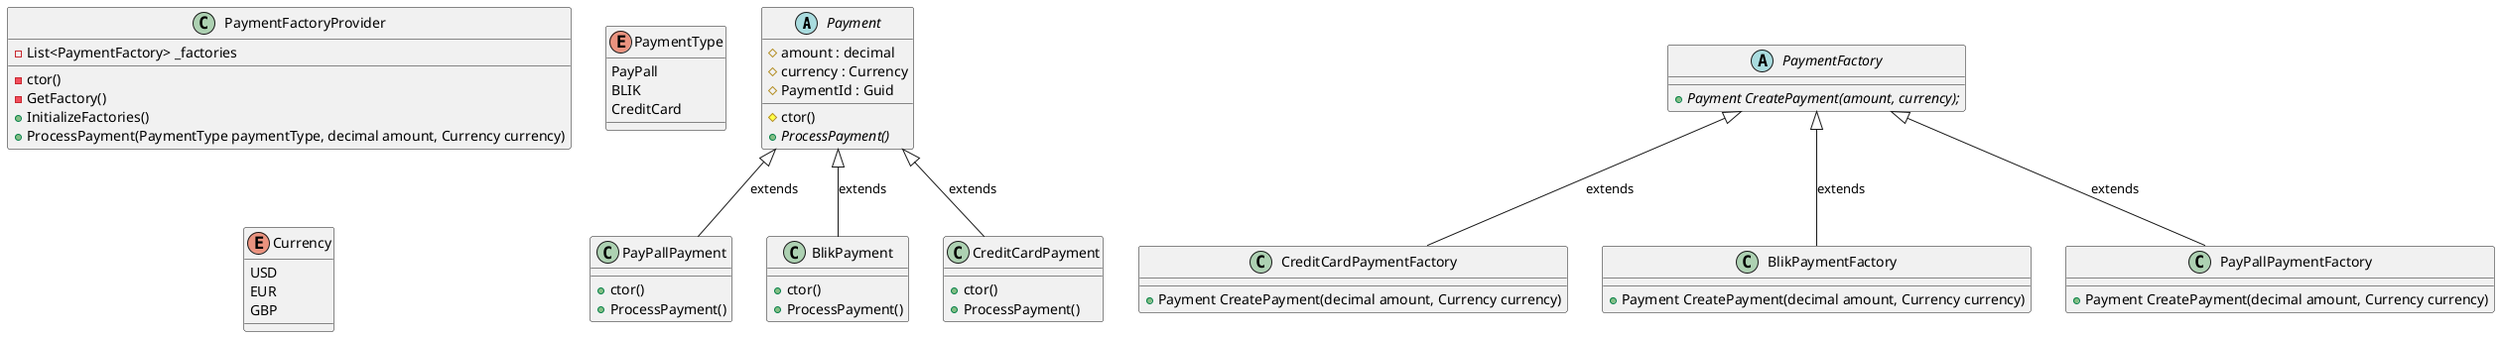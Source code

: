 @startuml
'https://plantuml.com/class-diagram

abstract class Payment {
    # amount : decimal
    # currency : Currency
    # PaymentId : Guid
    
    # ctor()
    + {abstract} ProcessPayment()
}

abstract class PaymentFactory {
    + {abstract} Payment CreatePayment(amount, currency);
}

class PayPallPayment{
    + ctor()
    + ProcessPayment()
}

class BlikPayment{
    + ctor()
    + ProcessPayment()
}

class CreditCardPayment{
    + ctor()
    + ProcessPayment()
}

class CreditCardPaymentFactory{
    + Payment CreatePayment(decimal amount, Currency currency)
}

class BlikPaymentFactory{
    + Payment CreatePayment(decimal amount, Currency currency)
}

class PayPallPaymentFactory{
    + Payment CreatePayment(decimal amount, Currency currency)
}

class PaymentFactoryProvider{
    - List<PaymentFactory> _factories
    - ctor()
    - GetFactory()
    + InitializeFactories()
    + ProcessPayment(PaymentType paymentType, decimal amount, Currency currency)
}

' Relationships
Payment <|-- CreditCardPayment : extends
Payment <|-- PayPallPayment : extends
Payment <|-- BlikPayment : extends

PaymentFactory <|-- CreditCardPaymentFactory : extends
PaymentFactory <|-- BlikPaymentFactory : extends
PaymentFactory <|-- PayPallPaymentFactory : extends

enum PaymentType {
    PayPall
    BLIK
    CreditCard
}

enum Currency {
    USD
    EUR
    GBP
}

@enduml